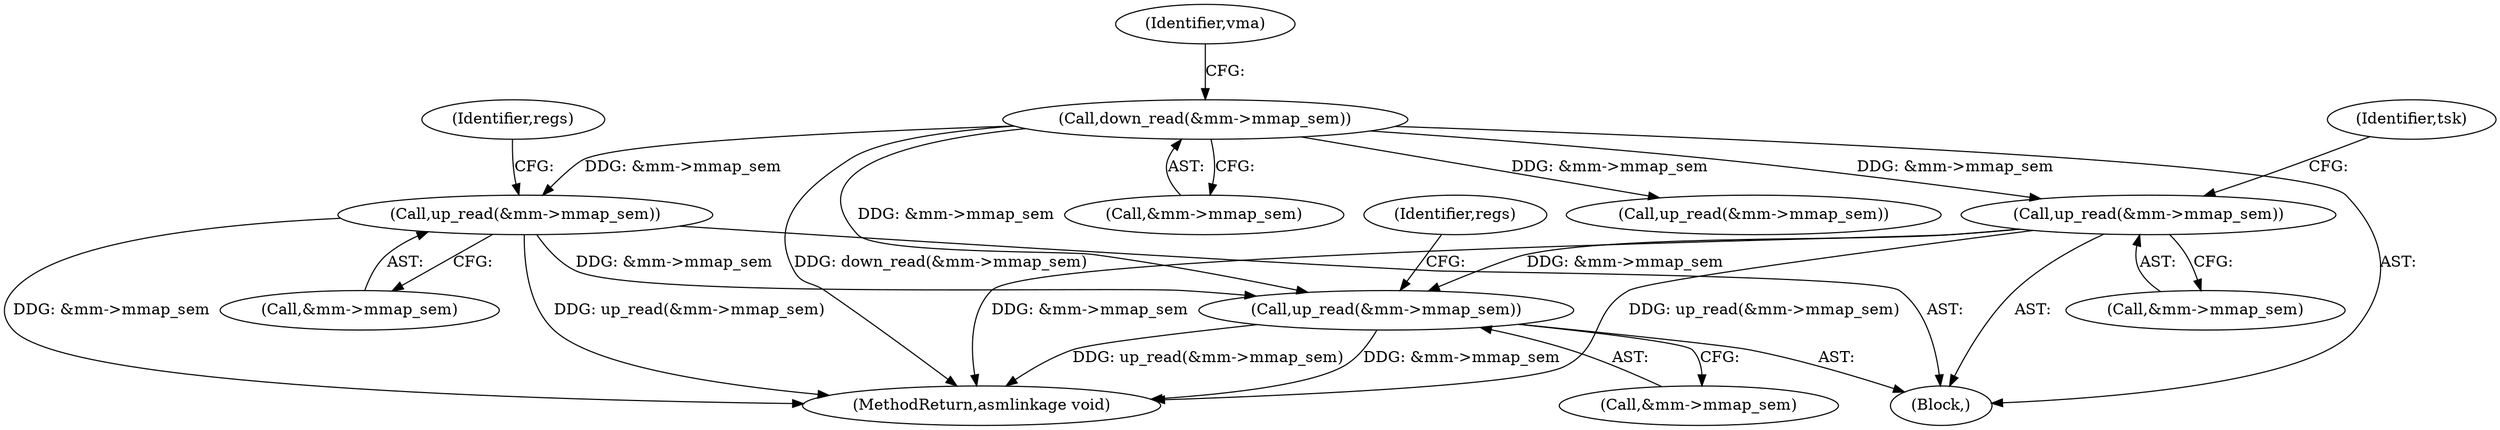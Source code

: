digraph "0_linux_a8b0ca17b80e92faab46ee7179ba9e99ccb61233_30@API" {
"1000455" [label="(Call,up_read(&mm->mmap_sem))"];
"1000147" [label="(Call,down_read(&mm->mmap_sem))"];
"1000341" [label="(Call,up_read(&mm->mmap_sem))"];
"1000470" [label="(Call,up_read(&mm->mmap_sem))"];
"1000341" [label="(Call,up_read(&mm->mmap_sem))"];
"1000147" [label="(Call,down_read(&mm->mmap_sem))"];
"1000348" [label="(Identifier,regs)"];
"1000342" [label="(Call,&mm->mmap_sem)"];
"1000471" [label="(Call,&mm->mmap_sem)"];
"1000120" [label="(Block,)"];
"1000456" [label="(Call,&mm->mmap_sem)"];
"1000470" [label="(Call,up_read(&mm->mmap_sem))"];
"1000478" [label="(Identifier,tsk)"];
"1000463" [label="(Identifier,regs)"];
"1000504" [label="(MethodReturn,asmlinkage void)"];
"1000148" [label="(Call,&mm->mmap_sem)"];
"1000153" [label="(Identifier,vma)"];
"1000332" [label="(Call,up_read(&mm->mmap_sem))"];
"1000455" [label="(Call,up_read(&mm->mmap_sem))"];
"1000455" -> "1000120"  [label="AST: "];
"1000455" -> "1000456"  [label="CFG: "];
"1000456" -> "1000455"  [label="AST: "];
"1000463" -> "1000455"  [label="CFG: "];
"1000455" -> "1000504"  [label="DDG: up_read(&mm->mmap_sem)"];
"1000455" -> "1000504"  [label="DDG: &mm->mmap_sem"];
"1000147" -> "1000455"  [label="DDG: &mm->mmap_sem"];
"1000341" -> "1000455"  [label="DDG: &mm->mmap_sem"];
"1000470" -> "1000455"  [label="DDG: &mm->mmap_sem"];
"1000147" -> "1000120"  [label="AST: "];
"1000147" -> "1000148"  [label="CFG: "];
"1000148" -> "1000147"  [label="AST: "];
"1000153" -> "1000147"  [label="CFG: "];
"1000147" -> "1000504"  [label="DDG: down_read(&mm->mmap_sem)"];
"1000147" -> "1000332"  [label="DDG: &mm->mmap_sem"];
"1000147" -> "1000341"  [label="DDG: &mm->mmap_sem"];
"1000147" -> "1000470"  [label="DDG: &mm->mmap_sem"];
"1000341" -> "1000120"  [label="AST: "];
"1000341" -> "1000342"  [label="CFG: "];
"1000342" -> "1000341"  [label="AST: "];
"1000348" -> "1000341"  [label="CFG: "];
"1000341" -> "1000504"  [label="DDG: &mm->mmap_sem"];
"1000341" -> "1000504"  [label="DDG: up_read(&mm->mmap_sem)"];
"1000470" -> "1000120"  [label="AST: "];
"1000470" -> "1000471"  [label="CFG: "];
"1000471" -> "1000470"  [label="AST: "];
"1000478" -> "1000470"  [label="CFG: "];
"1000470" -> "1000504"  [label="DDG: &mm->mmap_sem"];
"1000470" -> "1000504"  [label="DDG: up_read(&mm->mmap_sem)"];
}
